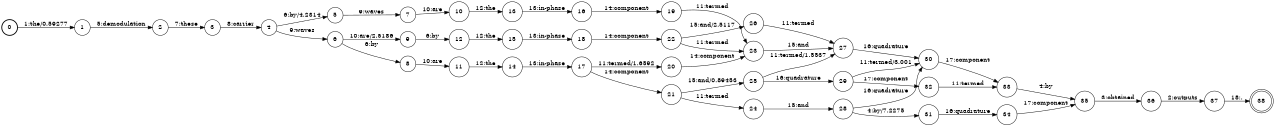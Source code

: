 digraph FST {
rankdir = LR;
size = "8.5,11";
label = "";
center = 1;
orientation = Portrait;
ranksep = "0.4";
nodesep = "0.25";
0 [label = "0", shape = circle, style = bold, fontsize = 14]
	0 -> 1 [label = "1:the/0.59277", fontsize = 14];
1 [label = "1", shape = circle, style = solid, fontsize = 14]
	1 -> 2 [label = "5:demodulation", fontsize = 14];
2 [label = "2", shape = circle, style = solid, fontsize = 14]
	2 -> 3 [label = "7:these", fontsize = 14];
3 [label = "3", shape = circle, style = solid, fontsize = 14]
	3 -> 4 [label = "8:carrier", fontsize = 14];
4 [label = "4", shape = circle, style = solid, fontsize = 14]
	4 -> 5 [label = "6:by/4.2314", fontsize = 14];
	4 -> 6 [label = "9:waves", fontsize = 14];
5 [label = "5", shape = circle, style = solid, fontsize = 14]
	5 -> 7 [label = "9:waves", fontsize = 14];
6 [label = "6", shape = circle, style = solid, fontsize = 14]
	6 -> 8 [label = "6:by", fontsize = 14];
	6 -> 9 [label = "10:are/2.5186", fontsize = 14];
7 [label = "7", shape = circle, style = solid, fontsize = 14]
	7 -> 10 [label = "10:are", fontsize = 14];
8 [label = "8", shape = circle, style = solid, fontsize = 14]
	8 -> 11 [label = "10:are", fontsize = 14];
9 [label = "9", shape = circle, style = solid, fontsize = 14]
	9 -> 12 [label = "6:by", fontsize = 14];
10 [label = "10", shape = circle, style = solid, fontsize = 14]
	10 -> 13 [label = "12:the", fontsize = 14];
11 [label = "11", shape = circle, style = solid, fontsize = 14]
	11 -> 14 [label = "12:the", fontsize = 14];
12 [label = "12", shape = circle, style = solid, fontsize = 14]
	12 -> 15 [label = "12:the", fontsize = 14];
13 [label = "13", shape = circle, style = solid, fontsize = 14]
	13 -> 16 [label = "13:in-phase", fontsize = 14];
14 [label = "14", shape = circle, style = solid, fontsize = 14]
	14 -> 17 [label = "13:in-phase", fontsize = 14];
15 [label = "15", shape = circle, style = solid, fontsize = 14]
	15 -> 18 [label = "13:in-phase", fontsize = 14];
16 [label = "16", shape = circle, style = solid, fontsize = 14]
	16 -> 19 [label = "14:component", fontsize = 14];
17 [label = "17", shape = circle, style = solid, fontsize = 14]
	17 -> 20 [label = "11:termed/1.6592", fontsize = 14];
	17 -> 21 [label = "14:component", fontsize = 14];
18 [label = "18", shape = circle, style = solid, fontsize = 14]
	18 -> 22 [label = "14:component", fontsize = 14];
19 [label = "19", shape = circle, style = solid, fontsize = 14]
	19 -> 23 [label = "11:termed", fontsize = 14];
20 [label = "20", shape = circle, style = solid, fontsize = 14]
	20 -> 23 [label = "14:component", fontsize = 14];
21 [label = "21", shape = circle, style = solid, fontsize = 14]
	21 -> 24 [label = "11:termed", fontsize = 14];
	21 -> 25 [label = "15:and/0.89453", fontsize = 14];
22 [label = "22", shape = circle, style = solid, fontsize = 14]
	22 -> 23 [label = "11:termed", fontsize = 14];
	22 -> 26 [label = "15:and/2.5117", fontsize = 14];
23 [label = "23", shape = circle, style = solid, fontsize = 14]
	23 -> 27 [label = "15:and", fontsize = 14];
24 [label = "24", shape = circle, style = solid, fontsize = 14]
	24 -> 28 [label = "15:and", fontsize = 14];
25 [label = "25", shape = circle, style = solid, fontsize = 14]
	25 -> 27 [label = "11:termed/1.5537", fontsize = 14];
	25 -> 29 [label = "16:quadrature", fontsize = 14];
26 [label = "26", shape = circle, style = solid, fontsize = 14]
	26 -> 27 [label = "11:termed", fontsize = 14];
27 [label = "27", shape = circle, style = solid, fontsize = 14]
	27 -> 30 [label = "16:quadrature", fontsize = 14];
28 [label = "28", shape = circle, style = solid, fontsize = 14]
	28 -> 31 [label = "4:by/7.2275", fontsize = 14];
	28 -> 30 [label = "16:quadrature", fontsize = 14];
29 [label = "29", shape = circle, style = solid, fontsize = 14]
	29 -> 30 [label = "11:termed/3.001", fontsize = 14];
	29 -> 32 [label = "17:component", fontsize = 14];
30 [label = "30", shape = circle, style = solid, fontsize = 14]
	30 -> 33 [label = "17:component", fontsize = 14];
31 [label = "31", shape = circle, style = solid, fontsize = 14]
	31 -> 34 [label = "16:quadrature", fontsize = 14];
32 [label = "32", shape = circle, style = solid, fontsize = 14]
	32 -> 33 [label = "11:termed", fontsize = 14];
33 [label = "33", shape = circle, style = solid, fontsize = 14]
	33 -> 35 [label = "4:by", fontsize = 14];
34 [label = "34", shape = circle, style = solid, fontsize = 14]
	34 -> 35 [label = "17:component", fontsize = 14];
35 [label = "35", shape = circle, style = solid, fontsize = 14]
	35 -> 36 [label = "3:obtained", fontsize = 14];
36 [label = "36", shape = circle, style = solid, fontsize = 14]
	36 -> 37 [label = "2:outputs", fontsize = 14];
37 [label = "37", shape = circle, style = solid, fontsize = 14]
	37 -> 38 [label = "18:.", fontsize = 14];
38 [label = "38", shape = doublecircle, style = solid, fontsize = 14]
}
